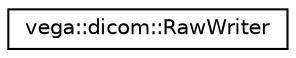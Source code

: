 digraph "Graphical Class Hierarchy"
{
  edge [fontname="Helvetica",fontsize="10",labelfontname="Helvetica",labelfontsize="10"];
  node [fontname="Helvetica",fontsize="10",shape=record];
  rankdir="LR";
  Node0 [label="vega::dicom::RawWriter",height=0.2,width=0.4,color="black", fillcolor="white", style="filled",URL="$classvega_1_1dicom_1_1RawWriter.html"];
}
